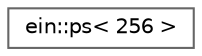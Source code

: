digraph "Graphical Class Hierarchy"
{
 // LATEX_PDF_SIZE
  bgcolor="transparent";
  edge [fontname=Helvetica,fontsize=10,labelfontname=Helvetica,labelfontsize=10];
  node [fontname=Helvetica,fontsize=10,shape=box,height=0.2,width=0.4];
  rankdir="LR";
  Node0 [id="Node000000",label="ein::ps\< 256 \>",height=0.2,width=0.4,color="grey40", fillcolor="white", style="filled",URL="$d7/dc1/namespaceein.html#d2/d4f/structein_1_1ps_3_01256_01_4",tooltip=" "];
}
